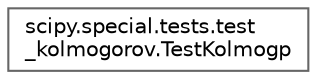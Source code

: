 digraph "Graphical Class Hierarchy"
{
 // LATEX_PDF_SIZE
  bgcolor="transparent";
  edge [fontname=Helvetica,fontsize=10,labelfontname=Helvetica,labelfontsize=10];
  node [fontname=Helvetica,fontsize=10,shape=box,height=0.2,width=0.4];
  rankdir="LR";
  Node0 [id="Node000000",label="scipy.special.tests.test\l_kolmogorov.TestKolmogp",height=0.2,width=0.4,color="grey40", fillcolor="white", style="filled",URL="$d0/d13/classscipy_1_1special_1_1tests_1_1test__kolmogorov_1_1TestKolmogp.html",tooltip=" "];
}
